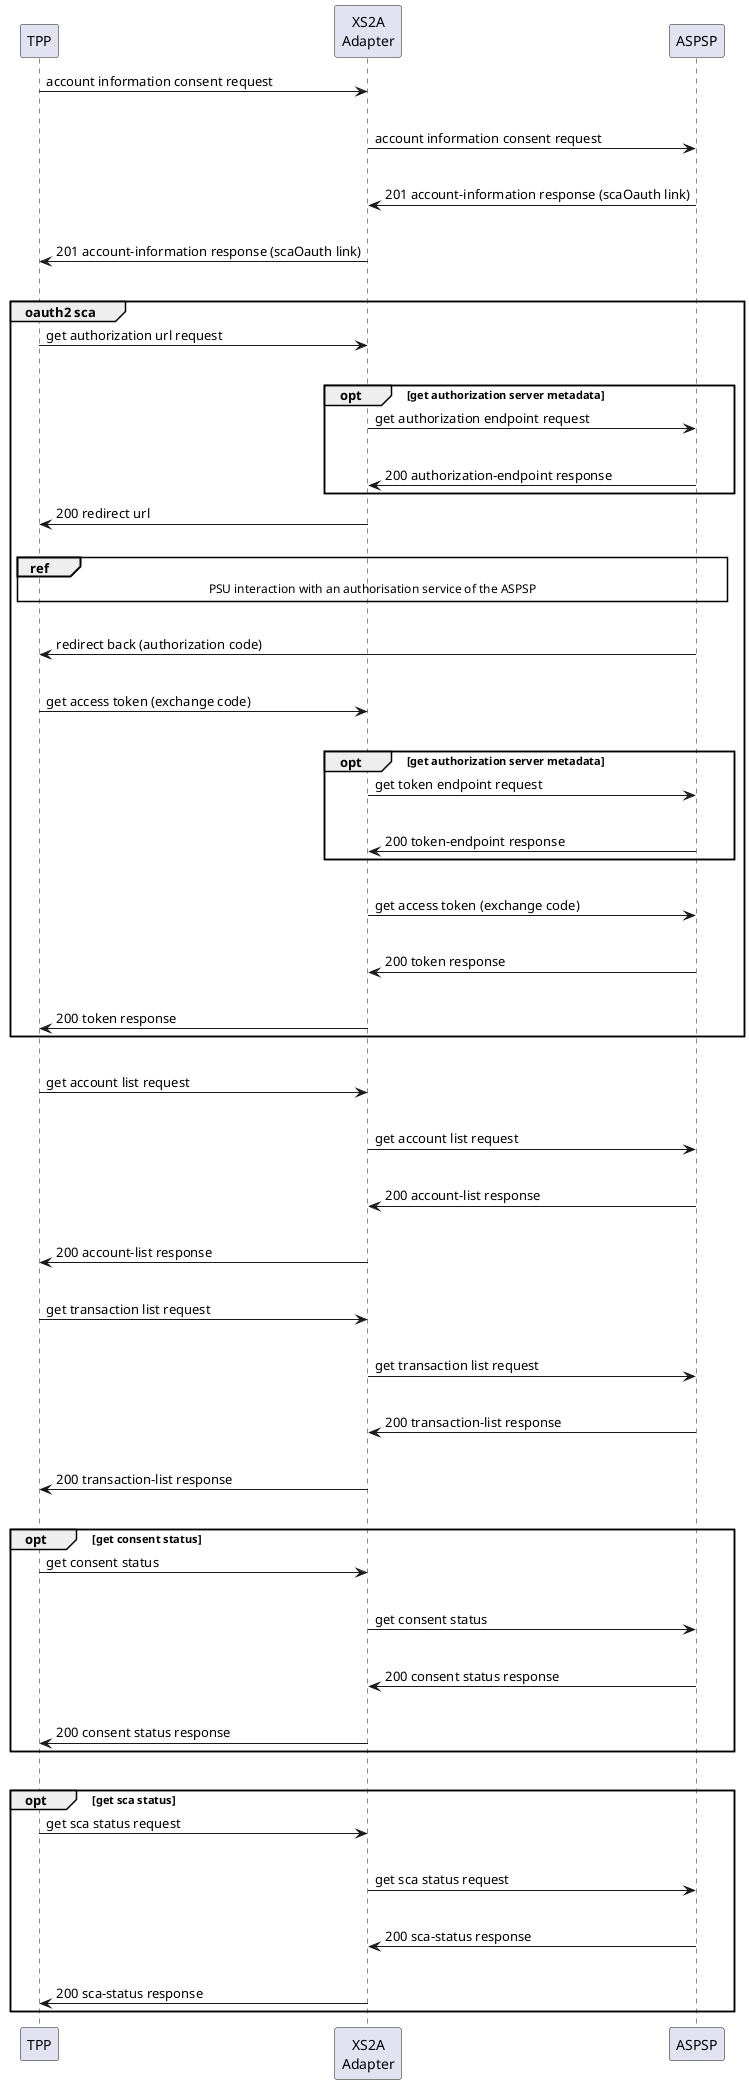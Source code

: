 @startuml
participant tpp as "TPP"
participant adapter as "XS2A\nAdapter"
participant bank as "ASPSP"

tpp->adapter: account information consent request
|||
adapter->bank: account information consent request
|||
adapter<-bank: 201 account-information response (scaOauth link)
|||
tpp<-adapter: 201 account-information response (scaOauth link)
|||
group oauth2 sca
tpp->adapter: get authorization url request
|||
opt get authorization server metadata
adapter->bank: get authorization endpoint request
|||
adapter<-bank: 200 authorization-endpoint response
end
tpp<-adapter: 200 redirect url
|||
ref over tpp, adapter, bank: PSU interaction with an authorisation service of the ASPSP
|||
tpp<-bank: redirect back (authorization code)
|||
tpp->adapter: get access token (exchange code)
|||
opt get authorization server metadata
adapter->bank: get token endpoint request
|||
adapter<-bank: 200 token-endpoint response
end
|||
adapter->bank: get access token (exchange code)
|||
adapter<-bank: 200 token response
|||
tpp<-adapter: 200 token response
end
|||
tpp->adapter: get account list request
|||
adapter->bank: get account list request
|||
adapter<-bank: 200 account-list response
|||
tpp<-adapter: 200 account-list response
|||
tpp->adapter: get transaction list request
|||
adapter->bank: get transaction list request
|||
adapter<-bank: 200 transaction-list response
|||
tpp<-adapter: 200 transaction-list response
|||
opt get consent status
tpp->adapter: get consent status
|||
adapter->bank: get consent status
|||
adapter<-bank: 200 consent status response
|||
tpp<-adapter: 200 consent status response
end
|||
opt get sca status
tpp->adapter: get sca status request
|||
adapter->bank: get sca status request
|||
adapter<-bank: 200 sca-status response
|||
tpp<-adapter: 200 sca-status response
end
@enduml
